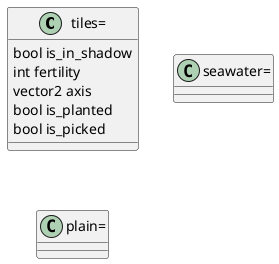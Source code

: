 @startuml HerbTrail
class tiles={
    bool is_in_shadow
    int fertility
    vector2 axis
    bool is_planted
    bool is_picked
}
class seawater={

}
class plain={
    
}

@enduml

